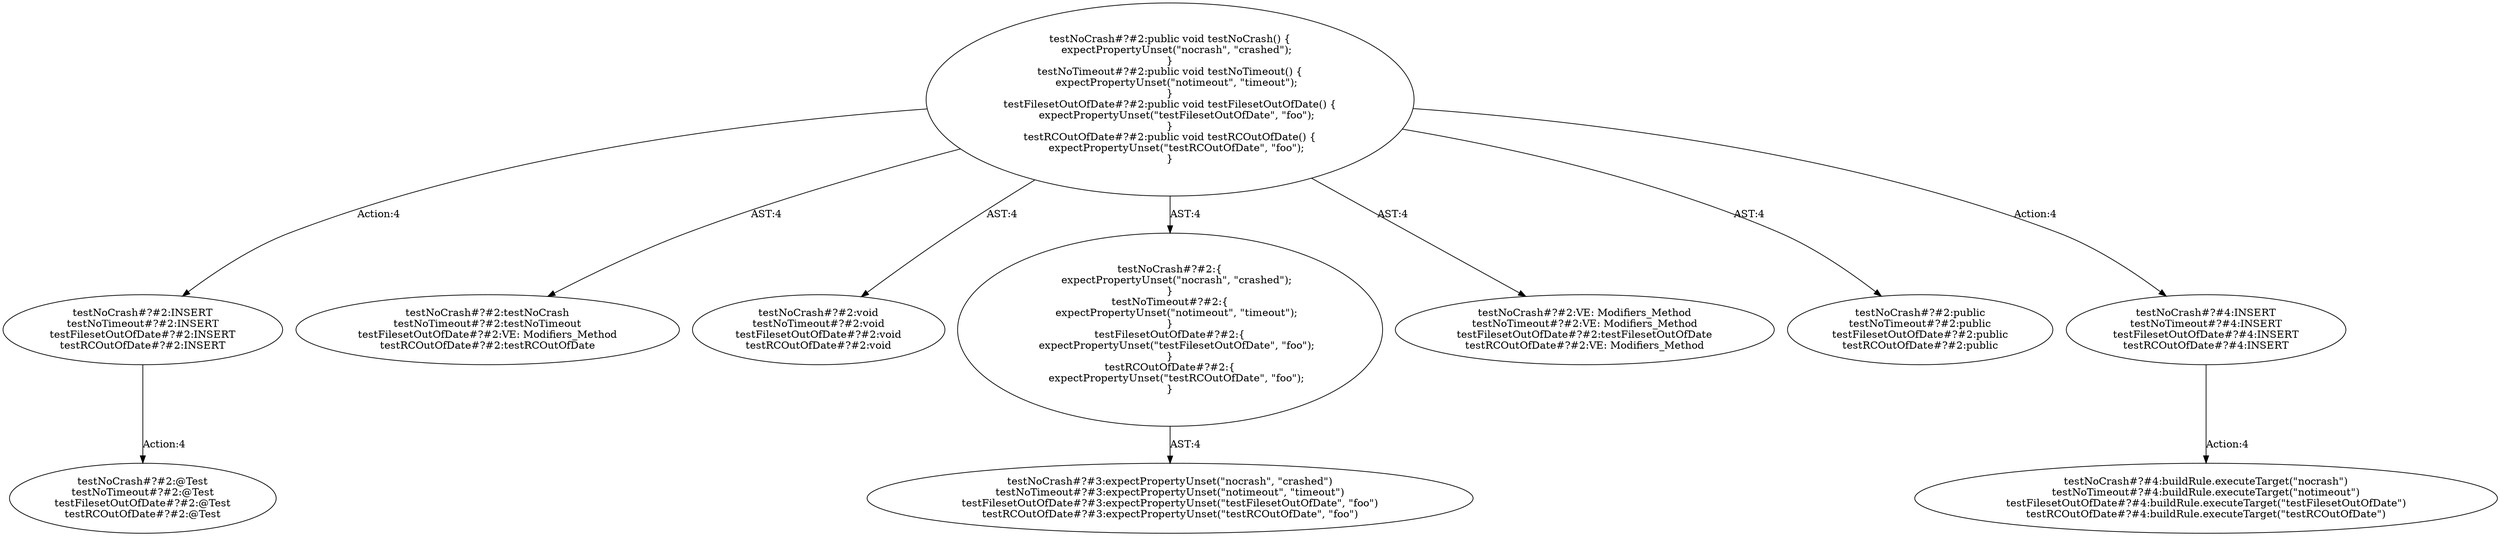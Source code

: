 digraph "Pattern" {
0 [label="testNoCrash#?#2:INSERT
testNoTimeout#?#2:INSERT
testFilesetOutOfDate#?#2:INSERT
testRCOutOfDate#?#2:INSERT" shape=ellipse]
1 [label="testNoCrash#?#2:public void testNoCrash() \{
    expectPropertyUnset(\"nocrash\", \"crashed\");
\}
testNoTimeout#?#2:public void testNoTimeout() \{
    expectPropertyUnset(\"notimeout\", \"timeout\");
\}
testFilesetOutOfDate#?#2:public void testFilesetOutOfDate() \{
    expectPropertyUnset(\"testFilesetOutOfDate\", \"foo\");
\}
testRCOutOfDate#?#2:public void testRCOutOfDate() \{
    expectPropertyUnset(\"testRCOutOfDate\", \"foo\");
\}" shape=ellipse]
2 [label="testNoCrash#?#2:testNoCrash
testNoTimeout#?#2:testNoTimeout
testFilesetOutOfDate#?#2:VE: Modifiers_Method
testRCOutOfDate#?#2:testRCOutOfDate" shape=ellipse]
3 [label="testNoCrash#?#2:void
testNoTimeout#?#2:void
testFilesetOutOfDate#?#2:void
testRCOutOfDate#?#2:void" shape=ellipse]
4 [label="testNoCrash#?#2:\{
    expectPropertyUnset(\"nocrash\", \"crashed\");
\}
testNoTimeout#?#2:\{
    expectPropertyUnset(\"notimeout\", \"timeout\");
\}
testFilesetOutOfDate#?#2:\{
    expectPropertyUnset(\"testFilesetOutOfDate\", \"foo\");
\}
testRCOutOfDate#?#2:\{
    expectPropertyUnset(\"testRCOutOfDate\", \"foo\");
\}" shape=ellipse]
5 [label="testNoCrash#?#3:expectPropertyUnset(\"nocrash\", \"crashed\")
testNoTimeout#?#3:expectPropertyUnset(\"notimeout\", \"timeout\")
testFilesetOutOfDate#?#3:expectPropertyUnset(\"testFilesetOutOfDate\", \"foo\")
testRCOutOfDate#?#3:expectPropertyUnset(\"testRCOutOfDate\", \"foo\")" shape=ellipse]
6 [label="testNoCrash#?#2:VE: Modifiers_Method
testNoTimeout#?#2:VE: Modifiers_Method
testFilesetOutOfDate#?#2:testFilesetOutOfDate
testRCOutOfDate#?#2:VE: Modifiers_Method" shape=ellipse]
7 [label="testNoCrash#?#2:public
testNoTimeout#?#2:public
testFilesetOutOfDate#?#2:public
testRCOutOfDate#?#2:public" shape=ellipse]
8 [label="testNoCrash#?#4:INSERT
testNoTimeout#?#4:INSERT
testFilesetOutOfDate#?#4:INSERT
testRCOutOfDate#?#4:INSERT" shape=ellipse]
9 [label="testNoCrash#?#4:buildRule.executeTarget(\"nocrash\")
testNoTimeout#?#4:buildRule.executeTarget(\"notimeout\")
testFilesetOutOfDate#?#4:buildRule.executeTarget(\"testFilesetOutOfDate\")
testRCOutOfDate#?#4:buildRule.executeTarget(\"testRCOutOfDate\")" shape=ellipse]
10 [label="testNoCrash#?#2:@Test
testNoTimeout#?#2:@Test
testFilesetOutOfDate#?#2:@Test
testRCOutOfDate#?#2:@Test" shape=ellipse]
0 -> 10 [label="Action:4"];
1 -> 0 [label="Action:4"];
1 -> 2 [label="AST:4"];
1 -> 3 [label="AST:4"];
1 -> 4 [label="AST:4"];
1 -> 6 [label="AST:4"];
1 -> 7 [label="AST:4"];
1 -> 8 [label="Action:4"];
4 -> 5 [label="AST:4"];
8 -> 9 [label="Action:4"];
}